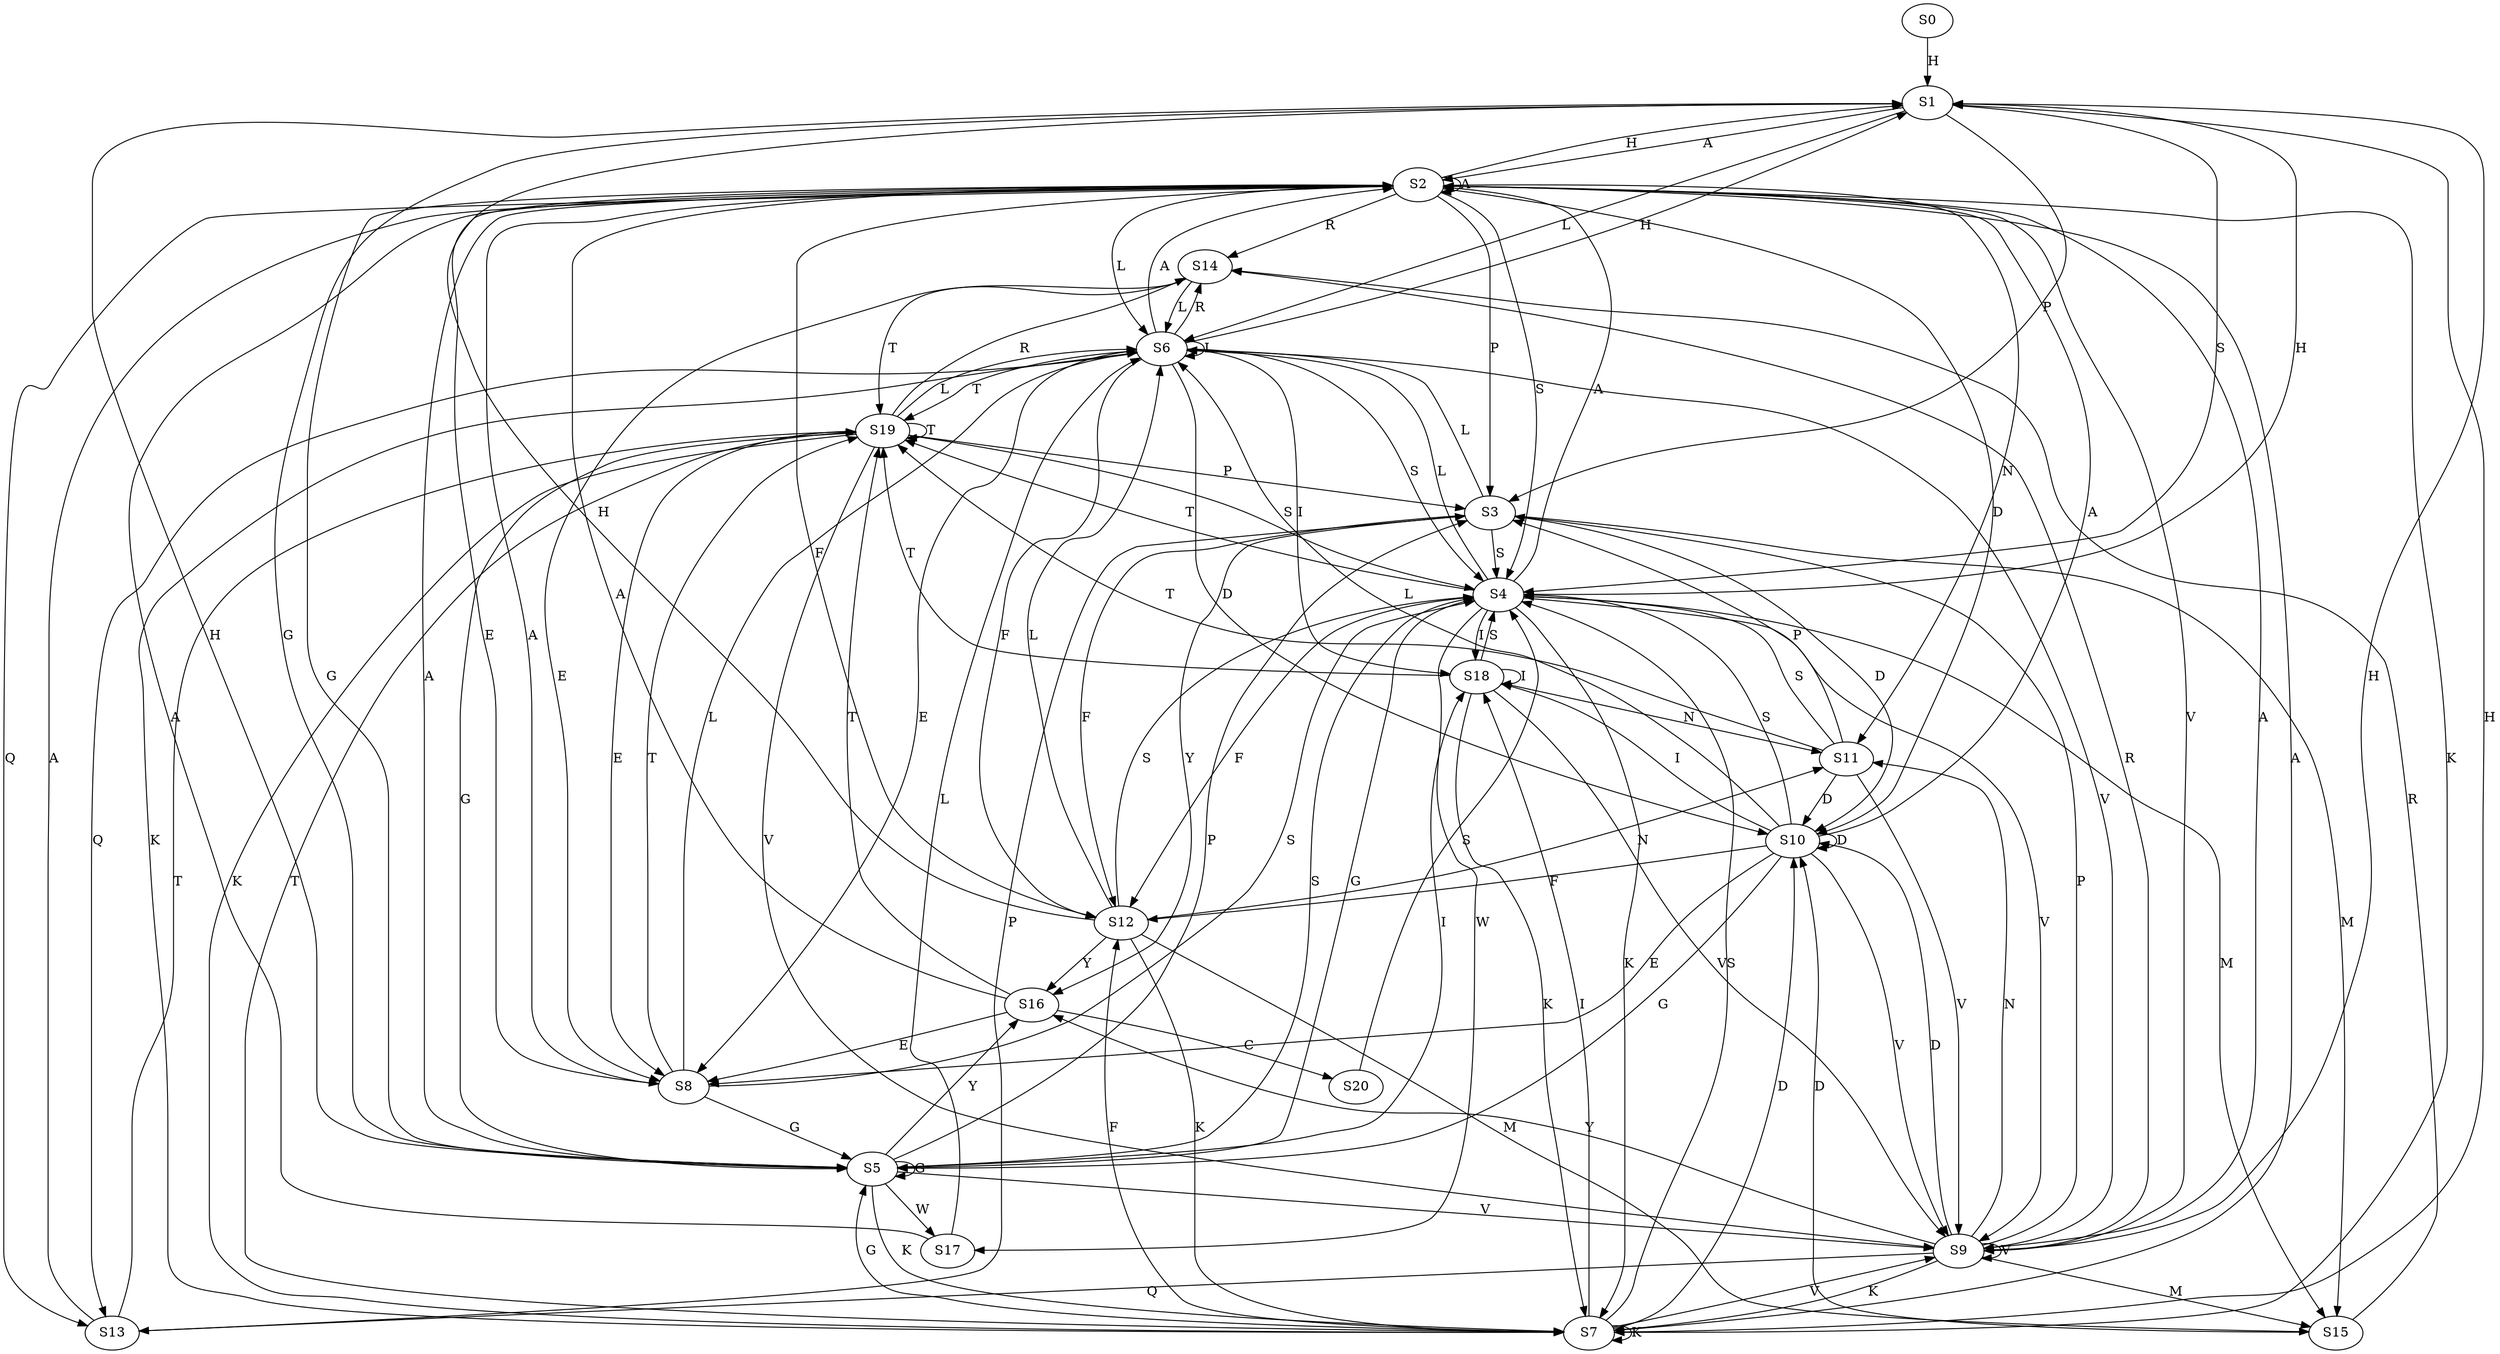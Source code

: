 strict digraph  {
	S0 -> S1 [ label = H ];
	S1 -> S2 [ label = A ];
	S1 -> S3 [ label = P ];
	S1 -> S4 [ label = S ];
	S1 -> S5 [ label = G ];
	S1 -> S6 [ label = L ];
	S2 -> S3 [ label = P ];
	S2 -> S7 [ label = K ];
	S2 -> S2 [ label = A ];
	S2 -> S5 [ label = G ];
	S2 -> S1 [ label = H ];
	S2 -> S8 [ label = E ];
	S2 -> S4 [ label = S ];
	S2 -> S9 [ label = V ];
	S2 -> S10 [ label = D ];
	S2 -> S11 [ label = N ];
	S2 -> S12 [ label = F ];
	S2 -> S6 [ label = L ];
	S2 -> S13 [ label = Q ];
	S2 -> S14 [ label = R ];
	S3 -> S4 [ label = S ];
	S3 -> S12 [ label = F ];
	S3 -> S15 [ label = M ];
	S3 -> S10 [ label = D ];
	S3 -> S6 [ label = L ];
	S3 -> S16 [ label = Y ];
	S4 -> S6 [ label = L ];
	S4 -> S5 [ label = G ];
	S4 -> S7 [ label = K ];
	S4 -> S2 [ label = A ];
	S4 -> S9 [ label = V ];
	S4 -> S15 [ label = M ];
	S4 -> S17 [ label = W ];
	S4 -> S18 [ label = I ];
	S4 -> S12 [ label = F ];
	S4 -> S1 [ label = H ];
	S4 -> S19 [ label = T ];
	S5 -> S17 [ label = W ];
	S5 -> S9 [ label = V ];
	S5 -> S2 [ label = A ];
	S5 -> S16 [ label = Y ];
	S5 -> S1 [ label = H ];
	S5 -> S7 [ label = K ];
	S5 -> S4 [ label = S ];
	S5 -> S18 [ label = I ];
	S5 -> S5 [ label = G ];
	S5 -> S3 [ label = P ];
	S6 -> S9 [ label = V ];
	S6 -> S2 [ label = A ];
	S6 -> S12 [ label = F ];
	S6 -> S10 [ label = D ];
	S6 -> S7 [ label = K ];
	S6 -> S6 [ label = L ];
	S6 -> S1 [ label = H ];
	S6 -> S4 [ label = S ];
	S6 -> S18 [ label = I ];
	S6 -> S19 [ label = T ];
	S6 -> S14 [ label = R ];
	S6 -> S13 [ label = Q ];
	S6 -> S8 [ label = E ];
	S7 -> S10 [ label = D ];
	S7 -> S9 [ label = V ];
	S7 -> S5 [ label = G ];
	S7 -> S19 [ label = T ];
	S7 -> S7 [ label = K ];
	S7 -> S1 [ label = H ];
	S7 -> S12 [ label = F ];
	S7 -> S18 [ label = I ];
	S7 -> S4 [ label = S ];
	S7 -> S2 [ label = A ];
	S8 -> S5 [ label = G ];
	S8 -> S2 [ label = A ];
	S8 -> S6 [ label = L ];
	S8 -> S19 [ label = T ];
	S8 -> S4 [ label = S ];
	S9 -> S15 [ label = M ];
	S9 -> S11 [ label = N ];
	S9 -> S7 [ label = K ];
	S9 -> S13 [ label = Q ];
	S9 -> S2 [ label = A ];
	S9 -> S1 [ label = H ];
	S9 -> S14 [ label = R ];
	S9 -> S3 [ label = P ];
	S9 -> S10 [ label = D ];
	S9 -> S9 [ label = V ];
	S9 -> S16 [ label = Y ];
	S10 -> S2 [ label = A ];
	S10 -> S12 [ label = F ];
	S10 -> S9 [ label = V ];
	S10 -> S10 [ label = D ];
	S10 -> S4 [ label = S ];
	S10 -> S8 [ label = E ];
	S10 -> S6 [ label = L ];
	S10 -> S5 [ label = G ];
	S10 -> S18 [ label = I ];
	S11 -> S19 [ label = T ];
	S11 -> S3 [ label = P ];
	S11 -> S9 [ label = V ];
	S11 -> S4 [ label = S ];
	S11 -> S10 [ label = D ];
	S12 -> S15 [ label = M ];
	S12 -> S4 [ label = S ];
	S12 -> S16 [ label = Y ];
	S12 -> S1 [ label = H ];
	S12 -> S11 [ label = N ];
	S12 -> S6 [ label = L ];
	S12 -> S7 [ label = K ];
	S13 -> S2 [ label = A ];
	S13 -> S19 [ label = T ];
	S13 -> S3 [ label = P ];
	S14 -> S8 [ label = E ];
	S14 -> S6 [ label = L ];
	S14 -> S19 [ label = T ];
	S15 -> S14 [ label = R ];
	S15 -> S10 [ label = D ];
	S16 -> S8 [ label = E ];
	S16 -> S19 [ label = T ];
	S16 -> S20 [ label = C ];
	S16 -> S2 [ label = A ];
	S17 -> S2 [ label = A ];
	S17 -> S6 [ label = L ];
	S18 -> S11 [ label = N ];
	S18 -> S7 [ label = K ];
	S18 -> S19 [ label = T ];
	S18 -> S18 [ label = I ];
	S18 -> S9 [ label = V ];
	S18 -> S4 [ label = S ];
	S19 -> S7 [ label = K ];
	S19 -> S3 [ label = P ];
	S19 -> S19 [ label = T ];
	S19 -> S6 [ label = L ];
	S19 -> S14 [ label = R ];
	S19 -> S4 [ label = S ];
	S19 -> S5 [ label = G ];
	S19 -> S8 [ label = E ];
	S19 -> S9 [ label = V ];
	S20 -> S4 [ label = S ];
}
